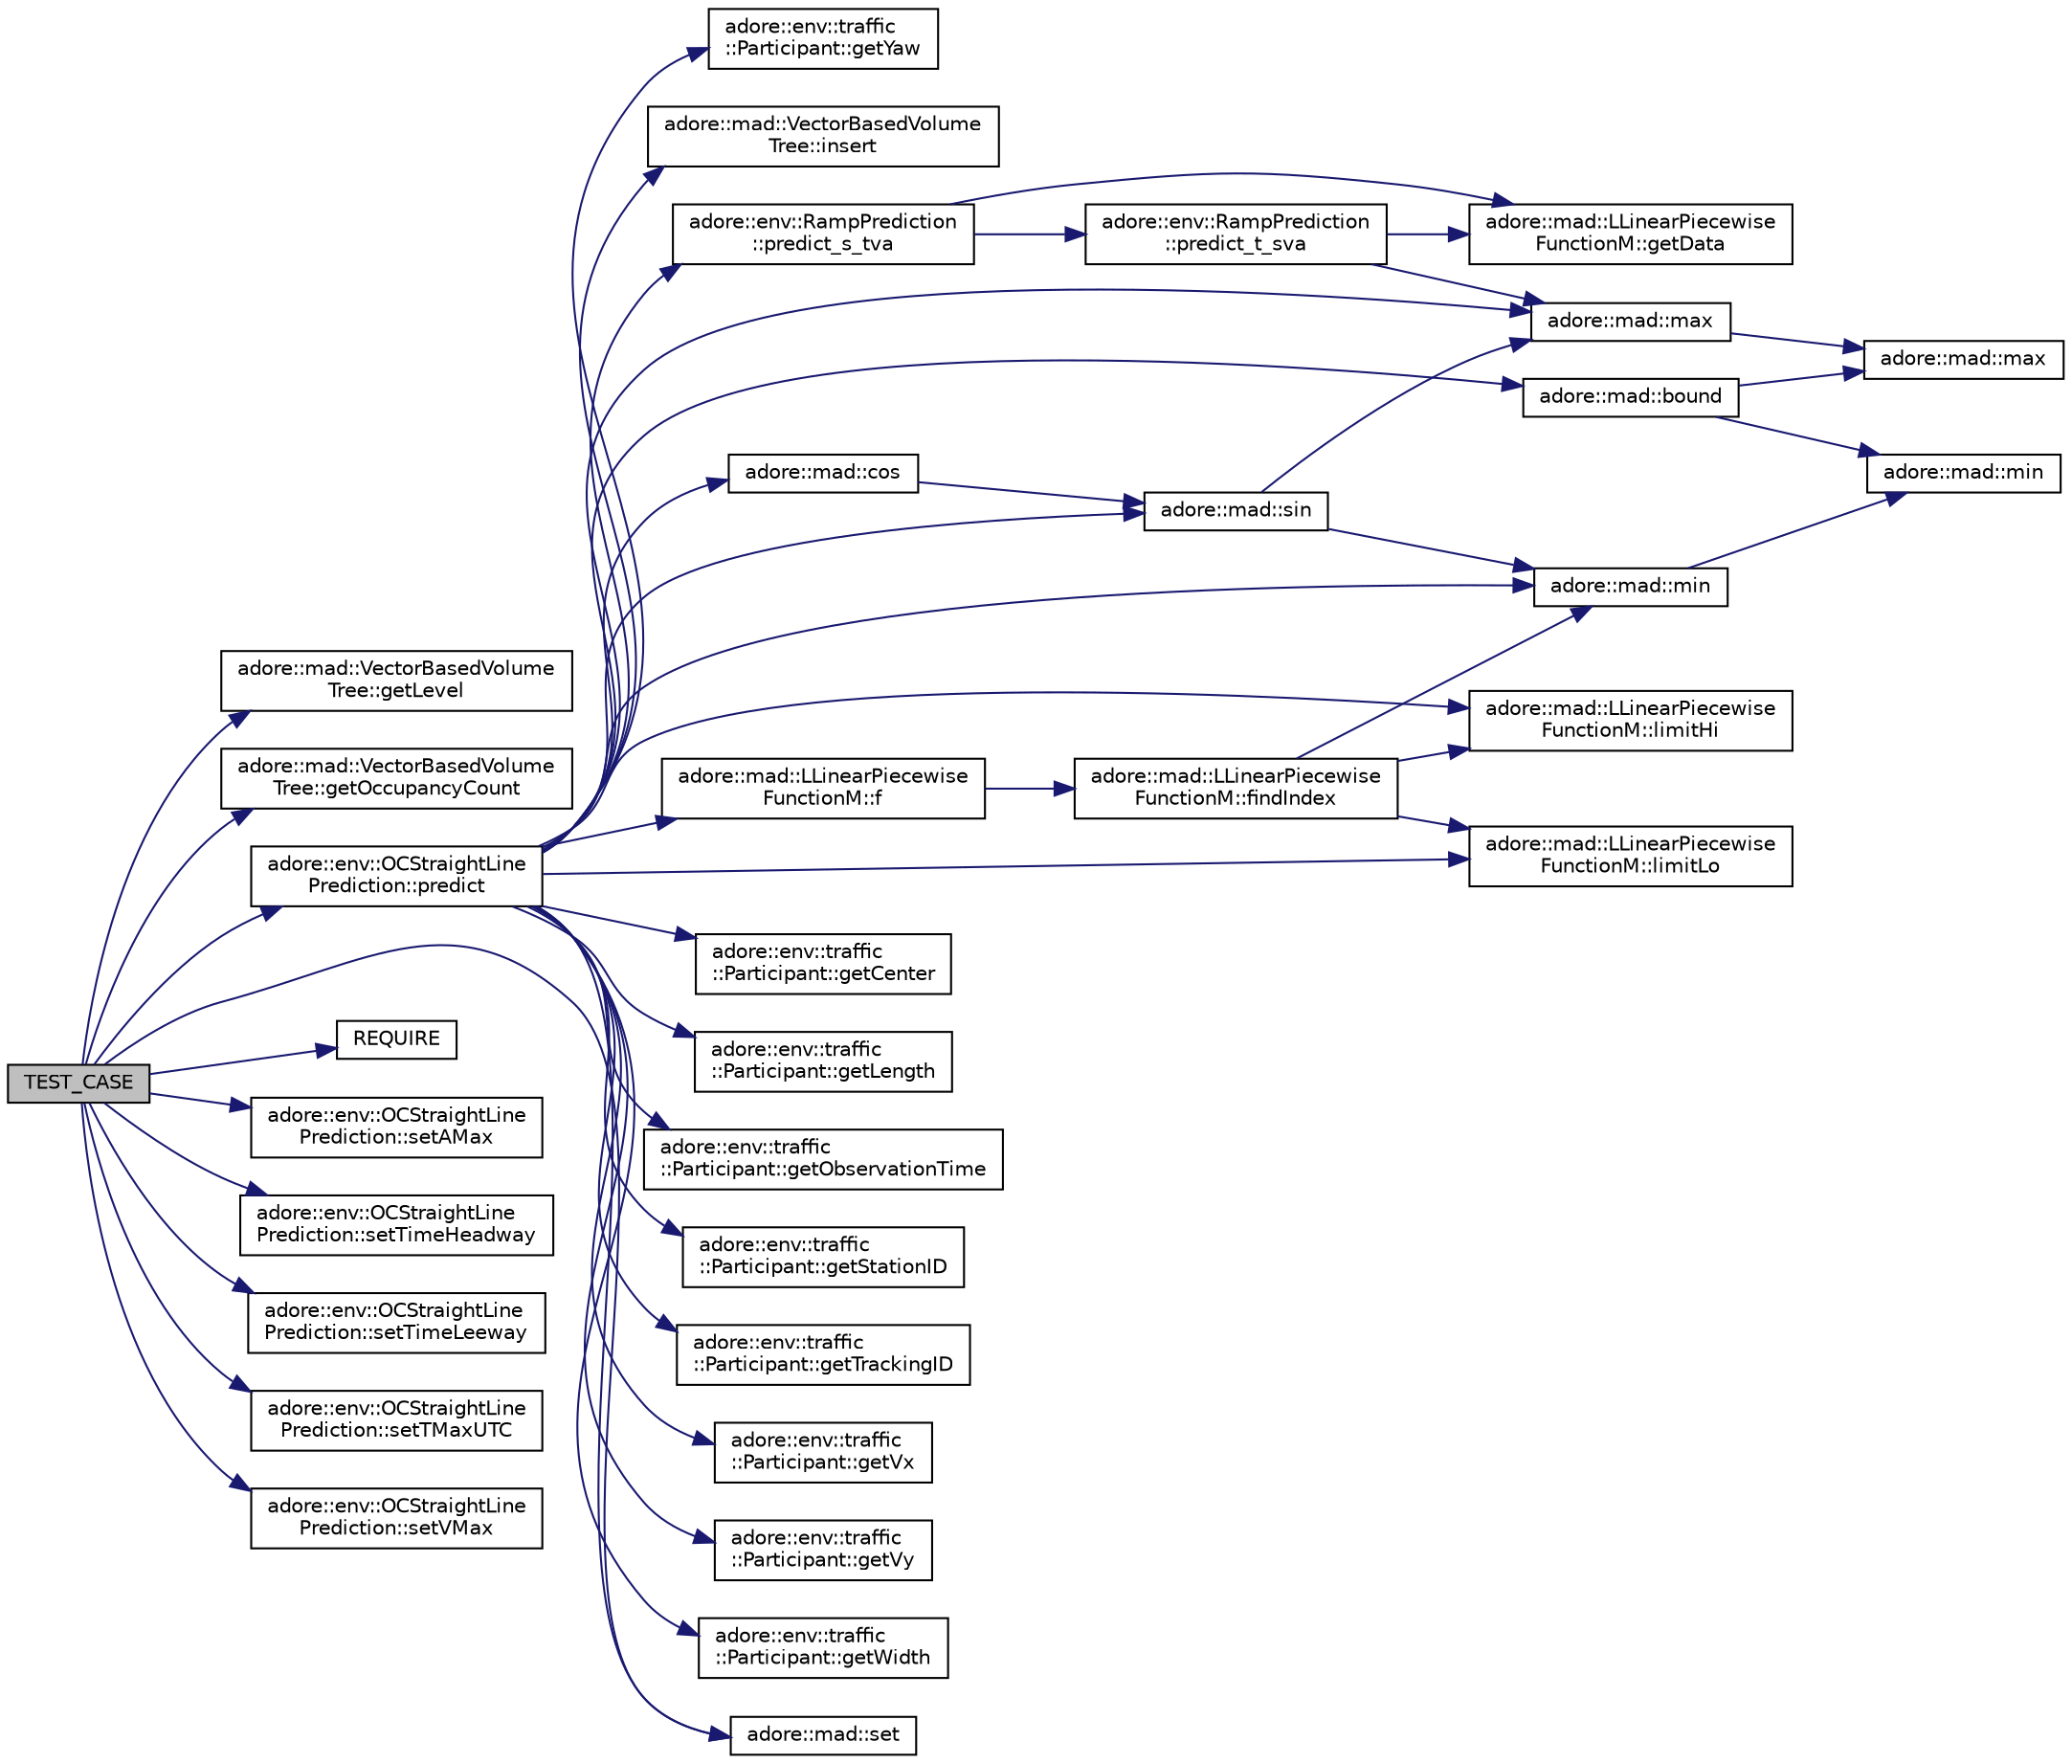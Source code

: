 digraph "TEST_CASE"
{
 // LATEX_PDF_SIZE
  edge [fontname="Helvetica",fontsize="10",labelfontname="Helvetica",labelfontsize="10"];
  node [fontname="Helvetica",fontsize="10",shape=record];
  rankdir="LR";
  Node1 [label="TEST_CASE",height=0.2,width=0.4,color="black", fillcolor="grey75", style="filled", fontcolor="black",tooltip=" "];
  Node1 -> Node2 [color="midnightblue",fontsize="10",style="solid",fontname="Helvetica"];
  Node2 [label="adore::mad::VectorBasedVolume\lTree::getLevel",height=0.2,width=0.4,color="black", fillcolor="white", style="filled",URL="$classadore_1_1mad_1_1VectorBasedVolumeTree.html#a8287b6e44c7433377cf1c92be5e9b820",tooltip=" "];
  Node1 -> Node3 [color="midnightblue",fontsize="10",style="solid",fontname="Helvetica"];
  Node3 [label="adore::mad::VectorBasedVolume\lTree::getOccupancyCount",height=0.2,width=0.4,color="black", fillcolor="white", style="filled",URL="$classadore_1_1mad_1_1VectorBasedVolumeTree.html#a3a8b68e919dc906c6f3bce29d79a8b10",tooltip=" "];
  Node1 -> Node4 [color="midnightblue",fontsize="10",style="solid",fontname="Helvetica"];
  Node4 [label="adore::env::OCStraightLine\lPrediction::predict",height=0.2,width=0.4,color="black", fillcolor="white", style="filled",URL="$classadore_1_1env_1_1OCStraightLinePrediction.html#a98a7c5f4c101c7a917f8e5a3e984cd16",tooltip=" "];
  Node4 -> Node5 [color="midnightblue",fontsize="10",style="solid",fontname="Helvetica"];
  Node5 [label="adore::mad::bound",height=0.2,width=0.4,color="black", fillcolor="white", style="filled",URL="$namespaceadore_1_1mad.html#a927f4883d4edcec4dcfd9bb1f09d4f62",tooltip=" "];
  Node5 -> Node6 [color="midnightblue",fontsize="10",style="solid",fontname="Helvetica"];
  Node6 [label="adore::mad::max",height=0.2,width=0.4,color="black", fillcolor="white", style="filled",URL="$namespaceadore_1_1mad.html#a618a8842fed7b9375957b1e393c58492",tooltip=" "];
  Node5 -> Node7 [color="midnightblue",fontsize="10",style="solid",fontname="Helvetica"];
  Node7 [label="adore::mad::min",height=0.2,width=0.4,color="black", fillcolor="white", style="filled",URL="$namespaceadore_1_1mad.html#ac61b79c007d1859f93a10c04272095a1",tooltip=" "];
  Node4 -> Node8 [color="midnightblue",fontsize="10",style="solid",fontname="Helvetica"];
  Node8 [label="adore::mad::cos",height=0.2,width=0.4,color="black", fillcolor="white", style="filled",URL="$namespaceadore_1_1mad.html#a70b9fe3efbb34c0f9621147e3456bfa8",tooltip=" "];
  Node8 -> Node9 [color="midnightblue",fontsize="10",style="solid",fontname="Helvetica"];
  Node9 [label="adore::mad::sin",height=0.2,width=0.4,color="black", fillcolor="white", style="filled",URL="$namespaceadore_1_1mad.html#acec540f9bf9b6eb0e027d332d3fe5577",tooltip=" "];
  Node9 -> Node10 [color="midnightblue",fontsize="10",style="solid",fontname="Helvetica"];
  Node10 [label="adore::mad::max",height=0.2,width=0.4,color="black", fillcolor="white", style="filled",URL="$namespaceadore_1_1mad.html#adea062854ef0b105a3fdca8cf2aca945",tooltip=" "];
  Node10 -> Node6 [color="midnightblue",fontsize="10",style="solid",fontname="Helvetica"];
  Node9 -> Node11 [color="midnightblue",fontsize="10",style="solid",fontname="Helvetica"];
  Node11 [label="adore::mad::min",height=0.2,width=0.4,color="black", fillcolor="white", style="filled",URL="$namespaceadore_1_1mad.html#ab58ecb752f9bbfe27832e0a2c0e22c2b",tooltip=" "];
  Node11 -> Node7 [color="midnightblue",fontsize="10",style="solid",fontname="Helvetica"];
  Node4 -> Node12 [color="midnightblue",fontsize="10",style="solid",fontname="Helvetica"];
  Node12 [label="adore::mad::LLinearPiecewise\lFunctionM::f",height=0.2,width=0.4,color="black", fillcolor="white", style="filled",URL="$classadore_1_1mad_1_1LLinearPiecewiseFunctionM.html#a0ec611759526365bf49ca6f8781f0262",tooltip=" "];
  Node12 -> Node13 [color="midnightblue",fontsize="10",style="solid",fontname="Helvetica"];
  Node13 [label="adore::mad::LLinearPiecewise\lFunctionM::findIndex",height=0.2,width=0.4,color="black", fillcolor="white", style="filled",URL="$classadore_1_1mad_1_1LLinearPiecewiseFunctionM.html#a92f9ea09083d587aa2ffa1ec600be3b5",tooltip=" "];
  Node13 -> Node14 [color="midnightblue",fontsize="10",style="solid",fontname="Helvetica"];
  Node14 [label="adore::mad::LLinearPiecewise\lFunctionM::limitHi",height=0.2,width=0.4,color="black", fillcolor="white", style="filled",URL="$classadore_1_1mad_1_1LLinearPiecewiseFunctionM.html#aaa496b8ceb3ed505f6450225c46a077a",tooltip=" "];
  Node13 -> Node15 [color="midnightblue",fontsize="10",style="solid",fontname="Helvetica"];
  Node15 [label="adore::mad::LLinearPiecewise\lFunctionM::limitLo",height=0.2,width=0.4,color="black", fillcolor="white", style="filled",URL="$classadore_1_1mad_1_1LLinearPiecewiseFunctionM.html#a682841e9bc82a0653745dce6f908bfa6",tooltip=" "];
  Node13 -> Node11 [color="midnightblue",fontsize="10",style="solid",fontname="Helvetica"];
  Node4 -> Node16 [color="midnightblue",fontsize="10",style="solid",fontname="Helvetica"];
  Node16 [label="adore::env::traffic\l::Participant::getCenter",height=0.2,width=0.4,color="black", fillcolor="white", style="filled",URL="$structadore_1_1env_1_1traffic_1_1Participant.html#a526bf66d7f2d70c5efe0be4cc9b6997a",tooltip=" "];
  Node4 -> Node17 [color="midnightblue",fontsize="10",style="solid",fontname="Helvetica"];
  Node17 [label="adore::env::traffic\l::Participant::getLength",height=0.2,width=0.4,color="black", fillcolor="white", style="filled",URL="$structadore_1_1env_1_1traffic_1_1Participant.html#a00840fc24747e99ebb7c6b6071290379",tooltip=" "];
  Node4 -> Node18 [color="midnightblue",fontsize="10",style="solid",fontname="Helvetica"];
  Node18 [label="adore::env::traffic\l::Participant::getObservationTime",height=0.2,width=0.4,color="black", fillcolor="white", style="filled",URL="$structadore_1_1env_1_1traffic_1_1Participant.html#a30921e90518b0a7c56b13de4f719eb2a",tooltip=" "];
  Node4 -> Node19 [color="midnightblue",fontsize="10",style="solid",fontname="Helvetica"];
  Node19 [label="adore::env::traffic\l::Participant::getStationID",height=0.2,width=0.4,color="black", fillcolor="white", style="filled",URL="$structadore_1_1env_1_1traffic_1_1Participant.html#a6e289a0907c5fcf76d1811dca69122ca",tooltip=" "];
  Node4 -> Node20 [color="midnightblue",fontsize="10",style="solid",fontname="Helvetica"];
  Node20 [label="adore::env::traffic\l::Participant::getTrackingID",height=0.2,width=0.4,color="black", fillcolor="white", style="filled",URL="$structadore_1_1env_1_1traffic_1_1Participant.html#a08e1456e90521918c25d894f8b59f4fb",tooltip=" "];
  Node4 -> Node21 [color="midnightblue",fontsize="10",style="solid",fontname="Helvetica"];
  Node21 [label="adore::env::traffic\l::Participant::getVx",height=0.2,width=0.4,color="black", fillcolor="white", style="filled",URL="$structadore_1_1env_1_1traffic_1_1Participant.html#ae5cbd6230f3cce7707dcd12c59a5bf05",tooltip=" "];
  Node4 -> Node22 [color="midnightblue",fontsize="10",style="solid",fontname="Helvetica"];
  Node22 [label="adore::env::traffic\l::Participant::getVy",height=0.2,width=0.4,color="black", fillcolor="white", style="filled",URL="$structadore_1_1env_1_1traffic_1_1Participant.html#ab48a172230b35003fbb799c3f77f749d",tooltip=" "];
  Node4 -> Node23 [color="midnightblue",fontsize="10",style="solid",fontname="Helvetica"];
  Node23 [label="adore::env::traffic\l::Participant::getWidth",height=0.2,width=0.4,color="black", fillcolor="white", style="filled",URL="$structadore_1_1env_1_1traffic_1_1Participant.html#aa30abdebb7b9d862c495677381c29705",tooltip=" "];
  Node4 -> Node24 [color="midnightblue",fontsize="10",style="solid",fontname="Helvetica"];
  Node24 [label="adore::env::traffic\l::Participant::getYaw",height=0.2,width=0.4,color="black", fillcolor="white", style="filled",URL="$structadore_1_1env_1_1traffic_1_1Participant.html#a60e89a49e3a68a39d3301b0163c86330",tooltip=" "];
  Node4 -> Node25 [color="midnightblue",fontsize="10",style="solid",fontname="Helvetica"];
  Node25 [label="adore::mad::VectorBasedVolume\lTree::insert",height=0.2,width=0.4,color="black", fillcolor="white", style="filled",URL="$classadore_1_1mad_1_1VectorBasedVolumeTree.html#a5ebf1048f4ec25eb20684b2b9d8e6fe1",tooltip=" "];
  Node4 -> Node14 [color="midnightblue",fontsize="10",style="solid",fontname="Helvetica"];
  Node4 -> Node15 [color="midnightblue",fontsize="10",style="solid",fontname="Helvetica"];
  Node4 -> Node10 [color="midnightblue",fontsize="10",style="solid",fontname="Helvetica"];
  Node4 -> Node11 [color="midnightblue",fontsize="10",style="solid",fontname="Helvetica"];
  Node4 -> Node26 [color="midnightblue",fontsize="10",style="solid",fontname="Helvetica"];
  Node26 [label="adore::env::RampPrediction\l::predict_s_tva",height=0.2,width=0.4,color="black", fillcolor="white", style="filled",URL="$classadore_1_1env_1_1RampPrediction.html#ac516ce22855d95cb4057eb806d82fb28",tooltip=" "];
  Node26 -> Node27 [color="midnightblue",fontsize="10",style="solid",fontname="Helvetica"];
  Node27 [label="adore::mad::LLinearPiecewise\lFunctionM::getData",height=0.2,width=0.4,color="black", fillcolor="white", style="filled",URL="$classadore_1_1mad_1_1LLinearPiecewiseFunctionM.html#aa94d90c8643e2d6792f8594f3d666503",tooltip=" "];
  Node26 -> Node28 [color="midnightblue",fontsize="10",style="solid",fontname="Helvetica"];
  Node28 [label="adore::env::RampPrediction\l::predict_t_sva",height=0.2,width=0.4,color="black", fillcolor="white", style="filled",URL="$classadore_1_1env_1_1RampPrediction.html#a1075b741e3a3faebc00532c6e6efa117",tooltip=" "];
  Node28 -> Node27 [color="midnightblue",fontsize="10",style="solid",fontname="Helvetica"];
  Node28 -> Node10 [color="midnightblue",fontsize="10",style="solid",fontname="Helvetica"];
  Node4 -> Node29 [color="midnightblue",fontsize="10",style="solid",fontname="Helvetica"];
  Node29 [label="adore::mad::set",height=0.2,width=0.4,color="black", fillcolor="white", style="filled",URL="$namespaceadore_1_1mad.html#ac5aeccec5e3cf50a2bc9492d95a49779",tooltip=" "];
  Node4 -> Node9 [color="midnightblue",fontsize="10",style="solid",fontname="Helvetica"];
  Node1 -> Node30 [color="midnightblue",fontsize="10",style="solid",fontname="Helvetica"];
  Node30 [label="REQUIRE",height=0.2,width=0.4,color="black", fillcolor="white", style="filled",URL="$test__lpiecewiseconst_8cpp.html#a896996220e0b1a182667751c424e1bd9",tooltip=" "];
  Node1 -> Node29 [color="midnightblue",fontsize="10",style="solid",fontname="Helvetica"];
  Node1 -> Node31 [color="midnightblue",fontsize="10",style="solid",fontname="Helvetica"];
  Node31 [label="adore::env::OCStraightLine\lPrediction::setAMax",height=0.2,width=0.4,color="black", fillcolor="white", style="filled",URL="$classadore_1_1env_1_1OCStraightLinePrediction.html#a933b45db56568fbc2c8f3fa9186ec37f",tooltip=" "];
  Node1 -> Node32 [color="midnightblue",fontsize="10",style="solid",fontname="Helvetica"];
  Node32 [label="adore::env::OCStraightLine\lPrediction::setTimeHeadway",height=0.2,width=0.4,color="black", fillcolor="white", style="filled",URL="$classadore_1_1env_1_1OCStraightLinePrediction.html#afadac22a8d2eebf8811c455d7fd9e83a",tooltip=" "];
  Node1 -> Node33 [color="midnightblue",fontsize="10",style="solid",fontname="Helvetica"];
  Node33 [label="adore::env::OCStraightLine\lPrediction::setTimeLeeway",height=0.2,width=0.4,color="black", fillcolor="white", style="filled",URL="$classadore_1_1env_1_1OCStraightLinePrediction.html#a7088823f880eb47d5cd081378823419a",tooltip=" "];
  Node1 -> Node34 [color="midnightblue",fontsize="10",style="solid",fontname="Helvetica"];
  Node34 [label="adore::env::OCStraightLine\lPrediction::setTMaxUTC",height=0.2,width=0.4,color="black", fillcolor="white", style="filled",URL="$classadore_1_1env_1_1OCStraightLinePrediction.html#a73ba234046536ae82d348789f53f1faa",tooltip=" "];
  Node1 -> Node35 [color="midnightblue",fontsize="10",style="solid",fontname="Helvetica"];
  Node35 [label="adore::env::OCStraightLine\lPrediction::setVMax",height=0.2,width=0.4,color="black", fillcolor="white", style="filled",URL="$classadore_1_1env_1_1OCStraightLinePrediction.html#a21da3bc02a606b7ec65e32ee4dd24619",tooltip=" "];
}
